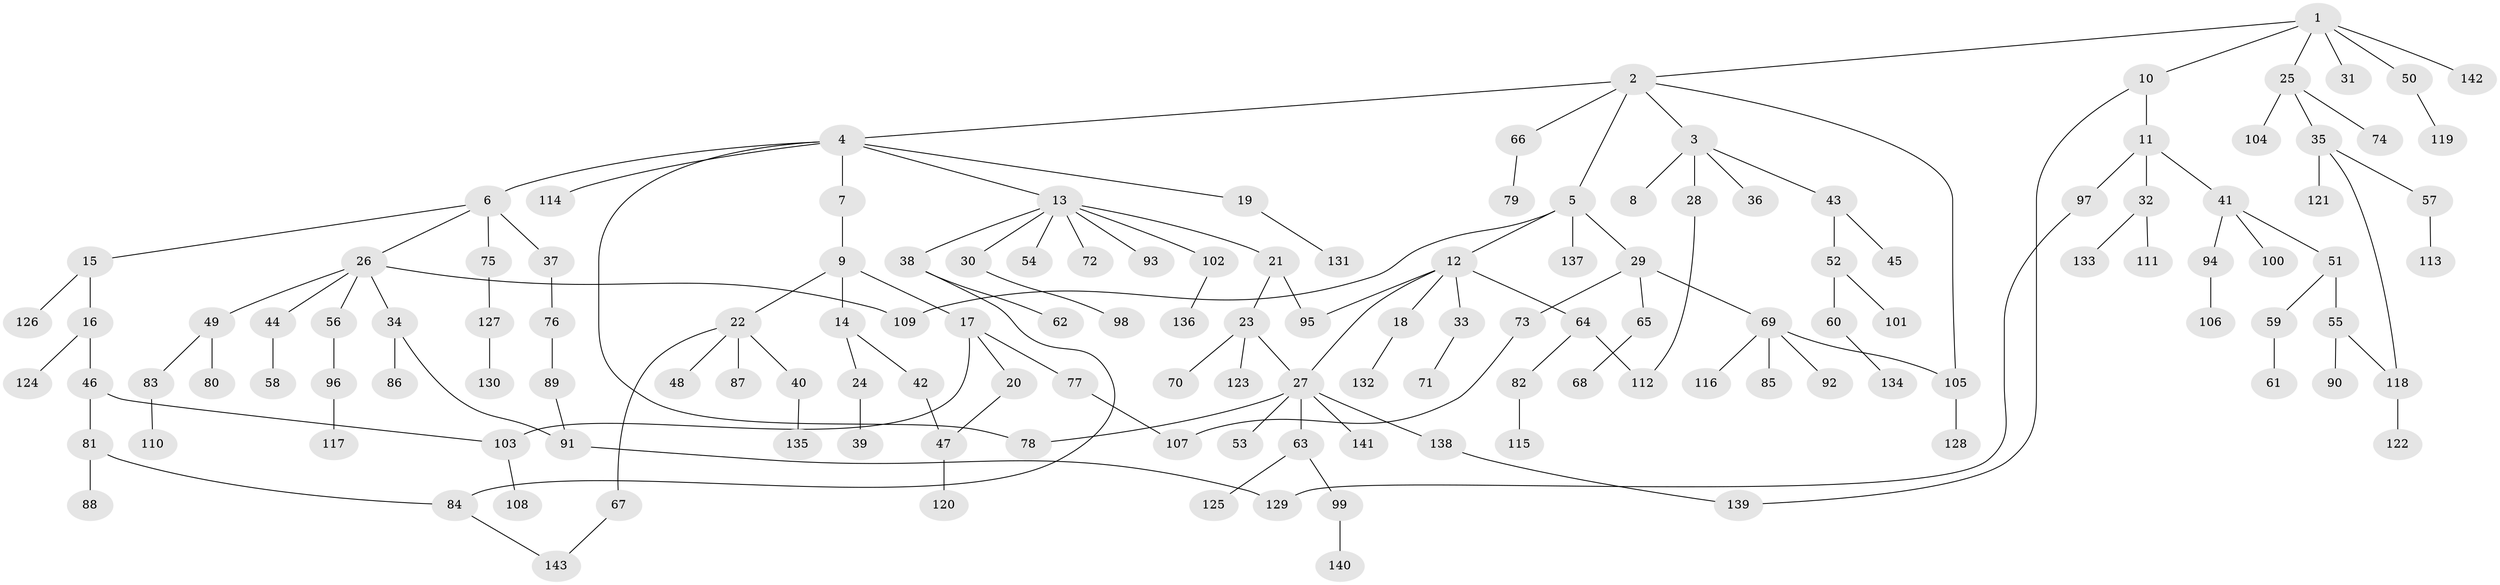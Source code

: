 // coarse degree distribution, {4: 0.06944444444444445, 6: 0.08333333333333333, 2: 0.3194444444444444, 1: 0.3333333333333333, 3: 0.16666666666666666, 5: 0.027777777777777776}
// Generated by graph-tools (version 1.1) at 2025/48/03/04/25 22:48:52]
// undirected, 143 vertices, 157 edges
graph export_dot {
  node [color=gray90,style=filled];
  1;
  2;
  3;
  4;
  5;
  6;
  7;
  8;
  9;
  10;
  11;
  12;
  13;
  14;
  15;
  16;
  17;
  18;
  19;
  20;
  21;
  22;
  23;
  24;
  25;
  26;
  27;
  28;
  29;
  30;
  31;
  32;
  33;
  34;
  35;
  36;
  37;
  38;
  39;
  40;
  41;
  42;
  43;
  44;
  45;
  46;
  47;
  48;
  49;
  50;
  51;
  52;
  53;
  54;
  55;
  56;
  57;
  58;
  59;
  60;
  61;
  62;
  63;
  64;
  65;
  66;
  67;
  68;
  69;
  70;
  71;
  72;
  73;
  74;
  75;
  76;
  77;
  78;
  79;
  80;
  81;
  82;
  83;
  84;
  85;
  86;
  87;
  88;
  89;
  90;
  91;
  92;
  93;
  94;
  95;
  96;
  97;
  98;
  99;
  100;
  101;
  102;
  103;
  104;
  105;
  106;
  107;
  108;
  109;
  110;
  111;
  112;
  113;
  114;
  115;
  116;
  117;
  118;
  119;
  120;
  121;
  122;
  123;
  124;
  125;
  126;
  127;
  128;
  129;
  130;
  131;
  132;
  133;
  134;
  135;
  136;
  137;
  138;
  139;
  140;
  141;
  142;
  143;
  1 -- 2;
  1 -- 10;
  1 -- 25;
  1 -- 31;
  1 -- 50;
  1 -- 142;
  2 -- 3;
  2 -- 4;
  2 -- 5;
  2 -- 66;
  2 -- 105;
  3 -- 8;
  3 -- 28;
  3 -- 36;
  3 -- 43;
  4 -- 6;
  4 -- 7;
  4 -- 13;
  4 -- 19;
  4 -- 114;
  4 -- 78;
  5 -- 12;
  5 -- 29;
  5 -- 137;
  5 -- 109;
  6 -- 15;
  6 -- 26;
  6 -- 37;
  6 -- 75;
  7 -- 9;
  9 -- 14;
  9 -- 17;
  9 -- 22;
  10 -- 11;
  10 -- 139;
  11 -- 32;
  11 -- 41;
  11 -- 97;
  12 -- 18;
  12 -- 27;
  12 -- 33;
  12 -- 64;
  12 -- 95;
  13 -- 21;
  13 -- 30;
  13 -- 38;
  13 -- 54;
  13 -- 72;
  13 -- 93;
  13 -- 102;
  14 -- 24;
  14 -- 42;
  15 -- 16;
  15 -- 126;
  16 -- 46;
  16 -- 124;
  17 -- 20;
  17 -- 77;
  17 -- 103;
  18 -- 132;
  19 -- 131;
  20 -- 47;
  21 -- 23;
  21 -- 95;
  22 -- 40;
  22 -- 48;
  22 -- 67;
  22 -- 87;
  23 -- 70;
  23 -- 123;
  23 -- 27;
  24 -- 39;
  25 -- 35;
  25 -- 74;
  25 -- 104;
  26 -- 34;
  26 -- 44;
  26 -- 49;
  26 -- 56;
  26 -- 109;
  27 -- 53;
  27 -- 63;
  27 -- 78;
  27 -- 138;
  27 -- 141;
  28 -- 112;
  29 -- 65;
  29 -- 69;
  29 -- 73;
  30 -- 98;
  32 -- 111;
  32 -- 133;
  33 -- 71;
  34 -- 86;
  34 -- 91;
  35 -- 57;
  35 -- 118;
  35 -- 121;
  37 -- 76;
  38 -- 62;
  38 -- 84;
  40 -- 135;
  41 -- 51;
  41 -- 94;
  41 -- 100;
  42 -- 47;
  43 -- 45;
  43 -- 52;
  44 -- 58;
  46 -- 81;
  46 -- 103;
  47 -- 120;
  49 -- 80;
  49 -- 83;
  50 -- 119;
  51 -- 55;
  51 -- 59;
  52 -- 60;
  52 -- 101;
  55 -- 90;
  55 -- 118;
  56 -- 96;
  57 -- 113;
  59 -- 61;
  60 -- 134;
  63 -- 99;
  63 -- 125;
  64 -- 82;
  64 -- 112;
  65 -- 68;
  66 -- 79;
  67 -- 143;
  69 -- 85;
  69 -- 92;
  69 -- 105;
  69 -- 116;
  73 -- 107;
  75 -- 127;
  76 -- 89;
  77 -- 107;
  81 -- 84;
  81 -- 88;
  82 -- 115;
  83 -- 110;
  84 -- 143;
  89 -- 91;
  91 -- 129;
  94 -- 106;
  96 -- 117;
  97 -- 129;
  99 -- 140;
  102 -- 136;
  103 -- 108;
  105 -- 128;
  118 -- 122;
  127 -- 130;
  138 -- 139;
}
